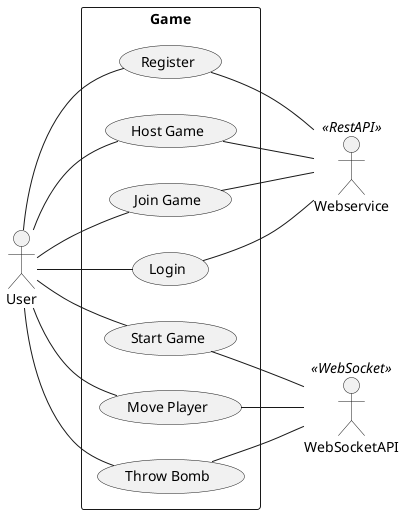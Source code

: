 @startuml
left to right direction
actor User
actor Webservice as Rest <<RestAPI>>
actor WebSocketAPI as Socket <<WebSocket>>

rectangle Game {
    User -- (Login)
    (Login) -- Rest
    User -- (Register)
    (Register) -- Rest
    User -- (Host Game)
    (Host Game) -- Rest
    User -- (Start Game)
    (Start Game) -- Socket
    User -- (Join Game)
    (Join Game) -- Rest
    User -- (Throw Bomb)
    (Throw Bomb) -- Socket
    User -- (Move Player)
    (Move Player) -- Socket
}
@enduml